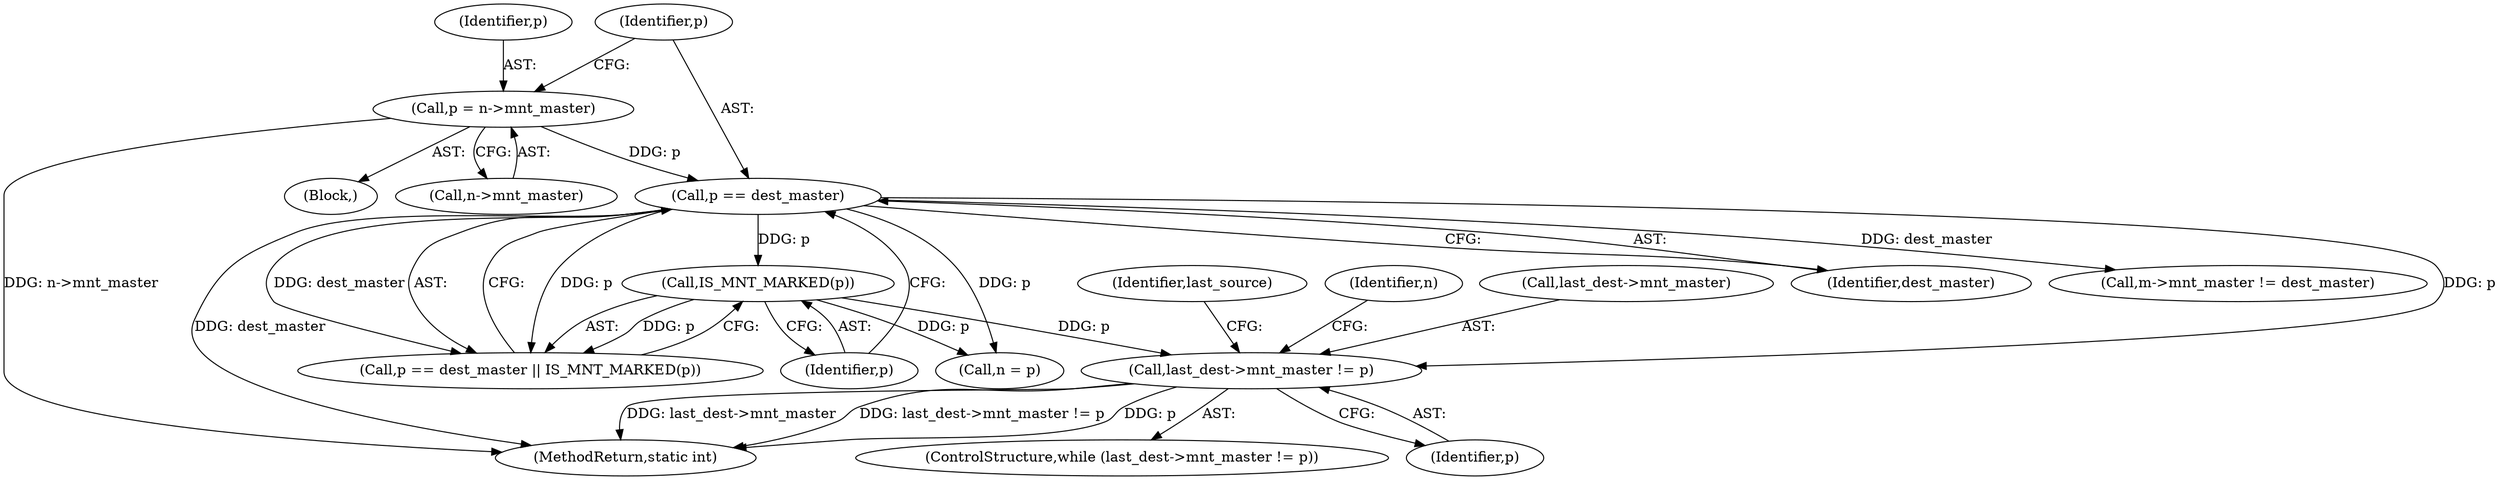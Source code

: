 digraph "1_linux_5ec0811d30378ae104f250bfc9b3640242d81e3f_0@pointer" {
"1000161" [label="(Call,last_dest->mnt_master != p)"];
"1000154" [label="(Call,p == dest_master)"];
"1000147" [label="(Call,p = n->mnt_master)"];
"1000157" [label="(Call,IS_MNT_MARKED(p))"];
"1000154" [label="(Call,p == dest_master)"];
"1000155" [label="(Identifier,p)"];
"1000160" [label="(ControlStructure,while (last_dest->mnt_master != p))"];
"1000156" [label="(Identifier,dest_master)"];
"1000272" [label="(MethodReturn,static int)"];
"1000153" [label="(Call,p == dest_master || IS_MNT_MARKED(p))"];
"1000148" [label="(Identifier,p)"];
"1000165" [label="(Identifier,p)"];
"1000168" [label="(Identifier,last_source)"];
"1000180" [label="(Identifier,n)"];
"1000157" [label="(Call,IS_MNT_MARKED(p))"];
"1000143" [label="(Call,n = p)"];
"1000162" [label="(Call,last_dest->mnt_master)"];
"1000248" [label="(Call,m->mnt_master != dest_master)"];
"1000146" [label="(Block,)"];
"1000149" [label="(Call,n->mnt_master)"];
"1000147" [label="(Call,p = n->mnt_master)"];
"1000161" [label="(Call,last_dest->mnt_master != p)"];
"1000158" [label="(Identifier,p)"];
"1000161" -> "1000160"  [label="AST: "];
"1000161" -> "1000165"  [label="CFG: "];
"1000162" -> "1000161"  [label="AST: "];
"1000165" -> "1000161"  [label="AST: "];
"1000168" -> "1000161"  [label="CFG: "];
"1000180" -> "1000161"  [label="CFG: "];
"1000161" -> "1000272"  [label="DDG: last_dest->mnt_master"];
"1000161" -> "1000272"  [label="DDG: last_dest->mnt_master != p"];
"1000161" -> "1000272"  [label="DDG: p"];
"1000154" -> "1000161"  [label="DDG: p"];
"1000157" -> "1000161"  [label="DDG: p"];
"1000154" -> "1000153"  [label="AST: "];
"1000154" -> "1000156"  [label="CFG: "];
"1000155" -> "1000154"  [label="AST: "];
"1000156" -> "1000154"  [label="AST: "];
"1000158" -> "1000154"  [label="CFG: "];
"1000153" -> "1000154"  [label="CFG: "];
"1000154" -> "1000272"  [label="DDG: dest_master"];
"1000154" -> "1000143"  [label="DDG: p"];
"1000154" -> "1000153"  [label="DDG: p"];
"1000154" -> "1000153"  [label="DDG: dest_master"];
"1000147" -> "1000154"  [label="DDG: p"];
"1000154" -> "1000157"  [label="DDG: p"];
"1000154" -> "1000248"  [label="DDG: dest_master"];
"1000147" -> "1000146"  [label="AST: "];
"1000147" -> "1000149"  [label="CFG: "];
"1000148" -> "1000147"  [label="AST: "];
"1000149" -> "1000147"  [label="AST: "];
"1000155" -> "1000147"  [label="CFG: "];
"1000147" -> "1000272"  [label="DDG: n->mnt_master"];
"1000157" -> "1000153"  [label="AST: "];
"1000157" -> "1000158"  [label="CFG: "];
"1000158" -> "1000157"  [label="AST: "];
"1000153" -> "1000157"  [label="CFG: "];
"1000157" -> "1000143"  [label="DDG: p"];
"1000157" -> "1000153"  [label="DDG: p"];
}

